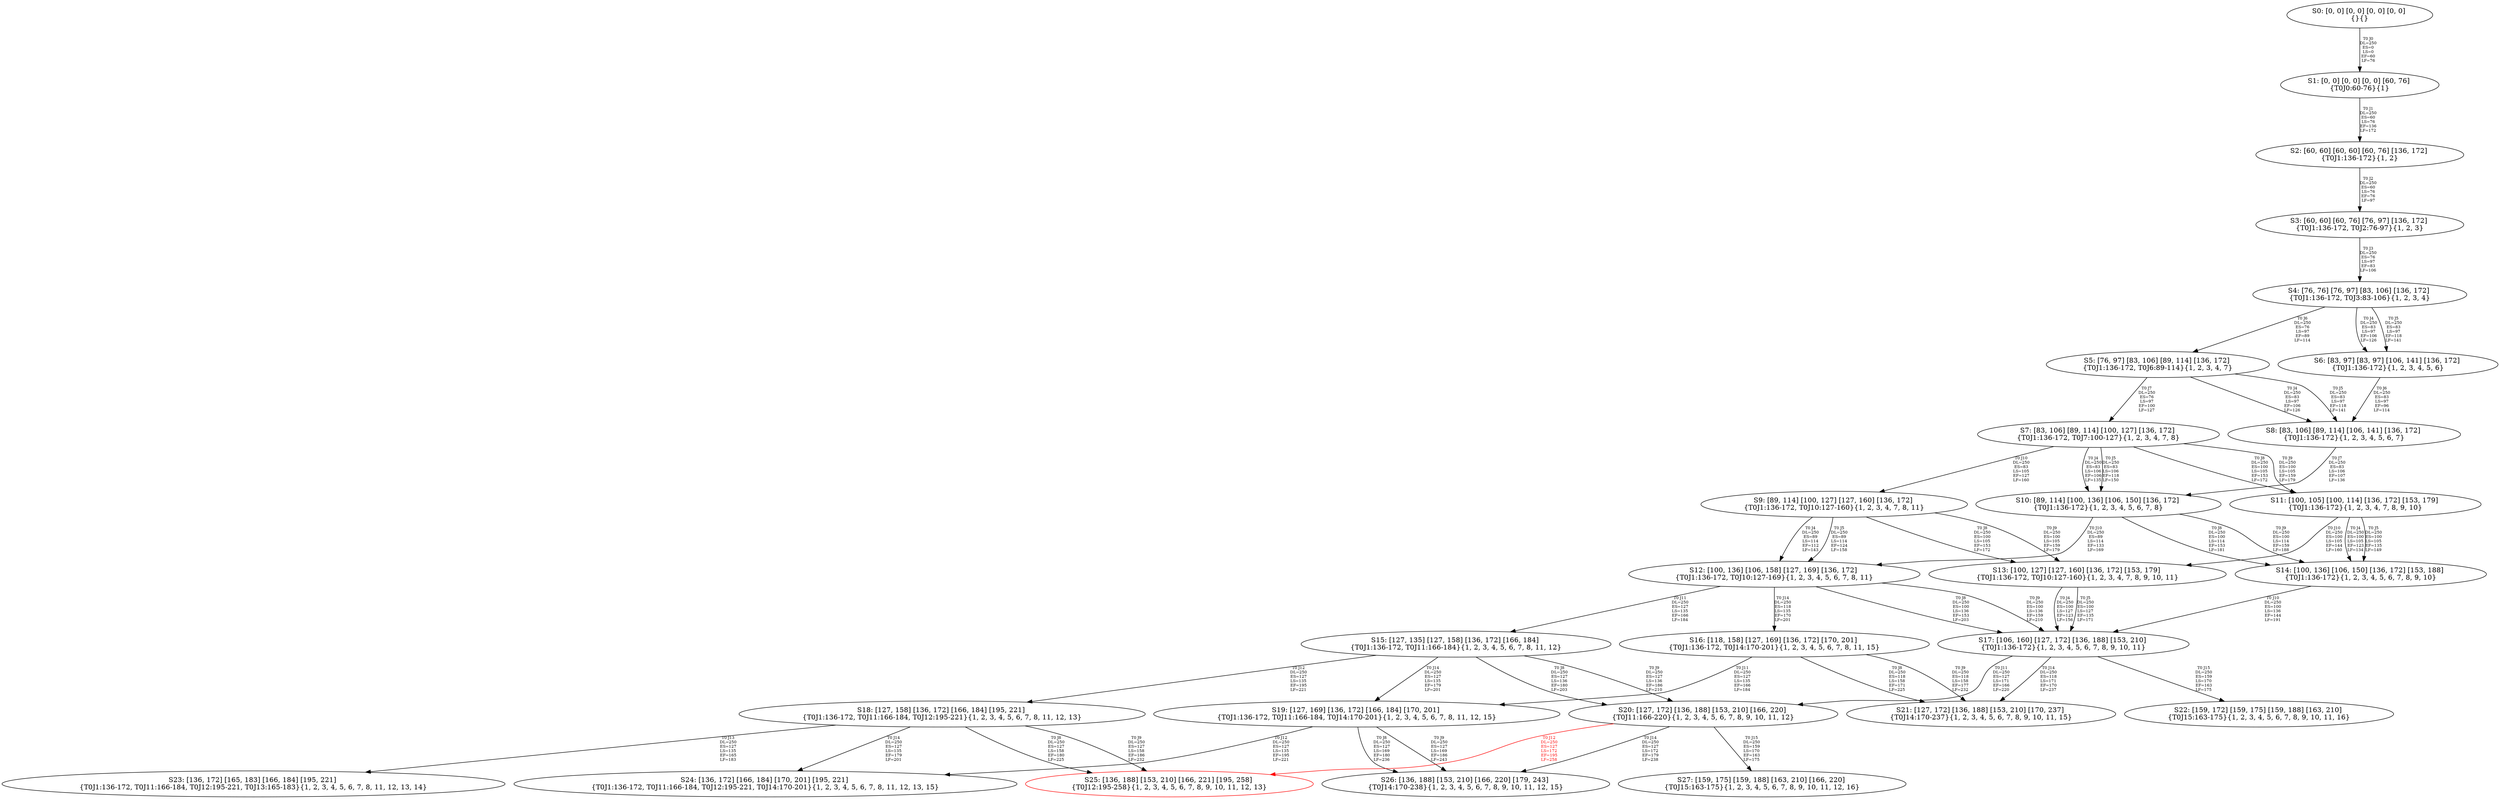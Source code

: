 digraph {
	S0[label="S0: [0, 0] [0, 0] [0, 0] [0, 0] \n{}{}"];
	S1[label="S1: [0, 0] [0, 0] [0, 0] [60, 76] \n{T0J0:60-76}{1}"];
	S2[label="S2: [60, 60] [60, 60] [60, 76] [136, 172] \n{T0J1:136-172}{1, 2}"];
	S3[label="S3: [60, 60] [60, 76] [76, 97] [136, 172] \n{T0J1:136-172, T0J2:76-97}{1, 2, 3}"];
	S4[label="S4: [76, 76] [76, 97] [83, 106] [136, 172] \n{T0J1:136-172, T0J3:83-106}{1, 2, 3, 4}"];
	S5[label="S5: [76, 97] [83, 106] [89, 114] [136, 172] \n{T0J1:136-172, T0J6:89-114}{1, 2, 3, 4, 7}"];
	S6[label="S6: [83, 97] [83, 97] [106, 141] [136, 172] \n{T0J1:136-172}{1, 2, 3, 4, 5, 6}"];
	S7[label="S7: [83, 106] [89, 114] [100, 127] [136, 172] \n{T0J1:136-172, T0J7:100-127}{1, 2, 3, 4, 7, 8}"];
	S8[label="S8: [83, 106] [89, 114] [106, 141] [136, 172] \n{T0J1:136-172}{1, 2, 3, 4, 5, 6, 7}"];
	S9[label="S9: [89, 114] [100, 127] [127, 160] [136, 172] \n{T0J1:136-172, T0J10:127-160}{1, 2, 3, 4, 7, 8, 11}"];
	S10[label="S10: [89, 114] [100, 136] [106, 150] [136, 172] \n{T0J1:136-172}{1, 2, 3, 4, 5, 6, 7, 8}"];
	S11[label="S11: [100, 105] [100, 114] [136, 172] [153, 179] \n{T0J1:136-172}{1, 2, 3, 4, 7, 8, 9, 10}"];
	S12[label="S12: [100, 136] [106, 158] [127, 169] [136, 172] \n{T0J1:136-172, T0J10:127-169}{1, 2, 3, 4, 5, 6, 7, 8, 11}"];
	S13[label="S13: [100, 127] [127, 160] [136, 172] [153, 179] \n{T0J1:136-172, T0J10:127-160}{1, 2, 3, 4, 7, 8, 9, 10, 11}"];
	S14[label="S14: [100, 136] [106, 150] [136, 172] [153, 188] \n{T0J1:136-172}{1, 2, 3, 4, 5, 6, 7, 8, 9, 10}"];
	S15[label="S15: [127, 135] [127, 158] [136, 172] [166, 184] \n{T0J1:136-172, T0J11:166-184}{1, 2, 3, 4, 5, 6, 7, 8, 11, 12}"];
	S16[label="S16: [118, 158] [127, 169] [136, 172] [170, 201] \n{T0J1:136-172, T0J14:170-201}{1, 2, 3, 4, 5, 6, 7, 8, 11, 15}"];
	S17[label="S17: [106, 160] [127, 172] [136, 188] [153, 210] \n{T0J1:136-172}{1, 2, 3, 4, 5, 6, 7, 8, 9, 10, 11}"];
	S18[label="S18: [127, 158] [136, 172] [166, 184] [195, 221] \n{T0J1:136-172, T0J11:166-184, T0J12:195-221}{1, 2, 3, 4, 5, 6, 7, 8, 11, 12, 13}"];
	S19[label="S19: [127, 169] [136, 172] [166, 184] [170, 201] \n{T0J1:136-172, T0J11:166-184, T0J14:170-201}{1, 2, 3, 4, 5, 6, 7, 8, 11, 12, 15}"];
	S20[label="S20: [127, 172] [136, 188] [153, 210] [166, 220] \n{T0J11:166-220}{1, 2, 3, 4, 5, 6, 7, 8, 9, 10, 11, 12}"];
	S21[label="S21: [127, 172] [136, 188] [153, 210] [170, 237] \n{T0J14:170-237}{1, 2, 3, 4, 5, 6, 7, 8, 9, 10, 11, 15}"];
	S22[label="S22: [159, 172] [159, 175] [159, 188] [163, 210] \n{T0J15:163-175}{1, 2, 3, 4, 5, 6, 7, 8, 9, 10, 11, 16}"];
	S23[label="S23: [136, 172] [165, 183] [166, 184] [195, 221] \n{T0J1:136-172, T0J11:166-184, T0J12:195-221, T0J13:165-183}{1, 2, 3, 4, 5, 6, 7, 8, 11, 12, 13, 14}"];
	S24[label="S24: [136, 172] [166, 184] [170, 201] [195, 221] \n{T0J1:136-172, T0J11:166-184, T0J12:195-221, T0J14:170-201}{1, 2, 3, 4, 5, 6, 7, 8, 11, 12, 13, 15}"];
	S25[label="S25: [136, 188] [153, 210] [166, 221] [195, 258] \n{T0J12:195-258}{1, 2, 3, 4, 5, 6, 7, 8, 9, 10, 11, 12, 13}"];
	S26[label="S26: [136, 188] [153, 210] [166, 220] [179, 243] \n{T0J14:170-238}{1, 2, 3, 4, 5, 6, 7, 8, 9, 10, 11, 12, 15}"];
	S27[label="S27: [159, 175] [159, 188] [163, 210] [166, 220] \n{T0J15:163-175}{1, 2, 3, 4, 5, 6, 7, 8, 9, 10, 11, 12, 16}"];
	S0 -> S1[label="T0 J0\nDL=250\nES=0\nLS=0\nEF=60\nLF=76",fontsize=8];
	S1 -> S2[label="T0 J1\nDL=250\nES=60\nLS=76\nEF=136\nLF=172",fontsize=8];
	S2 -> S3[label="T0 J2\nDL=250\nES=60\nLS=76\nEF=76\nLF=97",fontsize=8];
	S3 -> S4[label="T0 J3\nDL=250\nES=76\nLS=97\nEF=83\nLF=106",fontsize=8];
	S4 -> S6[label="T0 J4\nDL=250\nES=83\nLS=97\nEF=106\nLF=126",fontsize=8];
	S4 -> S6[label="T0 J5\nDL=250\nES=83\nLS=97\nEF=118\nLF=141",fontsize=8];
	S4 -> S5[label="T0 J6\nDL=250\nES=76\nLS=97\nEF=89\nLF=114",fontsize=8];
	S5 -> S8[label="T0 J4\nDL=250\nES=83\nLS=97\nEF=106\nLF=126",fontsize=8];
	S5 -> S8[label="T0 J5\nDL=250\nES=83\nLS=97\nEF=118\nLF=141",fontsize=8];
	S5 -> S7[label="T0 J7\nDL=250\nES=76\nLS=97\nEF=100\nLF=127",fontsize=8];
	S6 -> S8[label="T0 J6\nDL=250\nES=83\nLS=97\nEF=96\nLF=114",fontsize=8];
	S7 -> S10[label="T0 J4\nDL=250\nES=83\nLS=106\nEF=106\nLF=135",fontsize=8];
	S7 -> S10[label="T0 J5\nDL=250\nES=83\nLS=106\nEF=118\nLF=150",fontsize=8];
	S7 -> S11[label="T0 J8\nDL=250\nES=100\nLS=105\nEF=153\nLF=172",fontsize=8];
	S7 -> S11[label="T0 J9\nDL=250\nES=100\nLS=105\nEF=159\nLF=179",fontsize=8];
	S7 -> S9[label="T0 J10\nDL=250\nES=83\nLS=105\nEF=127\nLF=160",fontsize=8];
	S8 -> S10[label="T0 J7\nDL=250\nES=83\nLS=106\nEF=107\nLF=136",fontsize=8];
	S9 -> S12[label="T0 J4\nDL=250\nES=89\nLS=114\nEF=112\nLF=143",fontsize=8];
	S9 -> S12[label="T0 J5\nDL=250\nES=89\nLS=114\nEF=124\nLF=158",fontsize=8];
	S9 -> S13[label="T0 J8\nDL=250\nES=100\nLS=105\nEF=153\nLF=172",fontsize=8];
	S9 -> S13[label="T0 J9\nDL=250\nES=100\nLS=105\nEF=159\nLF=179",fontsize=8];
	S10 -> S14[label="T0 J8\nDL=250\nES=100\nLS=114\nEF=153\nLF=181",fontsize=8];
	S10 -> S14[label="T0 J9\nDL=250\nES=100\nLS=114\nEF=159\nLF=188",fontsize=8];
	S10 -> S12[label="T0 J10\nDL=250\nES=89\nLS=114\nEF=133\nLF=169",fontsize=8];
	S11 -> S14[label="T0 J4\nDL=250\nES=100\nLS=105\nEF=123\nLF=134",fontsize=8];
	S11 -> S14[label="T0 J5\nDL=250\nES=100\nLS=105\nEF=135\nLF=149",fontsize=8];
	S11 -> S13[label="T0 J10\nDL=250\nES=100\nLS=105\nEF=144\nLF=160",fontsize=8];
	S12 -> S17[label="T0 J8\nDL=250\nES=100\nLS=136\nEF=153\nLF=203",fontsize=8];
	S12 -> S17[label="T0 J9\nDL=250\nES=100\nLS=136\nEF=159\nLF=210",fontsize=8];
	S12 -> S15[label="T0 J11\nDL=250\nES=127\nLS=135\nEF=166\nLF=184",fontsize=8];
	S12 -> S16[label="T0 J14\nDL=250\nES=118\nLS=135\nEF=170\nLF=201",fontsize=8];
	S13 -> S17[label="T0 J4\nDL=250\nES=100\nLS=127\nEF=123\nLF=156",fontsize=8];
	S13 -> S17[label="T0 J5\nDL=250\nES=100\nLS=127\nEF=135\nLF=171",fontsize=8];
	S14 -> S17[label="T0 J10\nDL=250\nES=100\nLS=136\nEF=144\nLF=191",fontsize=8];
	S15 -> S20[label="T0 J8\nDL=250\nES=127\nLS=136\nEF=180\nLF=203",fontsize=8];
	S15 -> S20[label="T0 J9\nDL=250\nES=127\nLS=136\nEF=186\nLF=210",fontsize=8];
	S15 -> S18[label="T0 J12\nDL=250\nES=127\nLS=135\nEF=195\nLF=221",fontsize=8];
	S15 -> S19[label="T0 J14\nDL=250\nES=127\nLS=135\nEF=179\nLF=201",fontsize=8];
	S16 -> S21[label="T0 J8\nDL=250\nES=118\nLS=158\nEF=171\nLF=225",fontsize=8];
	S16 -> S21[label="T0 J9\nDL=250\nES=118\nLS=158\nEF=177\nLF=232",fontsize=8];
	S16 -> S19[label="T0 J11\nDL=250\nES=127\nLS=135\nEF=166\nLF=184",fontsize=8];
	S17 -> S20[label="T0 J11\nDL=250\nES=127\nLS=171\nEF=166\nLF=220",fontsize=8];
	S17 -> S21[label="T0 J14\nDL=250\nES=118\nLS=171\nEF=170\nLF=237",fontsize=8];
	S17 -> S22[label="T0 J15\nDL=250\nES=159\nLS=170\nEF=163\nLF=175",fontsize=8];
	S18 -> S25[label="T0 J8\nDL=250\nES=127\nLS=158\nEF=180\nLF=225",fontsize=8];
	S18 -> S25[label="T0 J9\nDL=250\nES=127\nLS=158\nEF=186\nLF=232",fontsize=8];
	S18 -> S23[label="T0 J13\nDL=250\nES=127\nLS=135\nEF=165\nLF=183",fontsize=8];
	S18 -> S24[label="T0 J14\nDL=250\nES=127\nLS=135\nEF=179\nLF=201",fontsize=8];
	S19 -> S26[label="T0 J8\nDL=250\nES=127\nLS=169\nEF=180\nLF=236",fontsize=8];
	S19 -> S26[label="T0 J9\nDL=250\nES=127\nLS=169\nEF=186\nLF=243",fontsize=8];
	S19 -> S24[label="T0 J12\nDL=250\nES=127\nLS=135\nEF=195\nLF=221",fontsize=8];
	S20 -> S25[label="T0 J12\nDL=250\nES=127\nLS=172\nEF=195\nLF=258",color=Red,fontcolor=Red,fontsize=8];
S25[color=Red];
	S20 -> S26[label="T0 J14\nDL=250\nES=127\nLS=172\nEF=179\nLF=238",fontsize=8];
	S20 -> S27[label="T0 J15\nDL=250\nES=159\nLS=170\nEF=163\nLF=175",fontsize=8];
}
